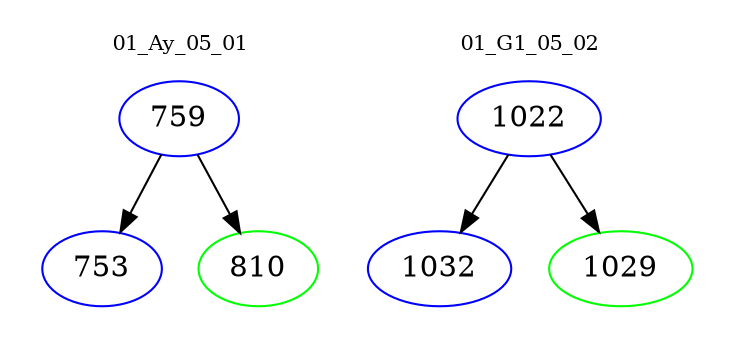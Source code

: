 digraph{
subgraph cluster_0 {
color = white
label = "01_Ay_05_01";
fontsize=10;
T0_759 [label="759", color="blue"]
T0_759 -> T0_753 [color="black"]
T0_753 [label="753", color="blue"]
T0_759 -> T0_810 [color="black"]
T0_810 [label="810", color="green"]
}
subgraph cluster_1 {
color = white
label = "01_G1_05_02";
fontsize=10;
T1_1022 [label="1022", color="blue"]
T1_1022 -> T1_1032 [color="black"]
T1_1032 [label="1032", color="blue"]
T1_1022 -> T1_1029 [color="black"]
T1_1029 [label="1029", color="green"]
}
}
